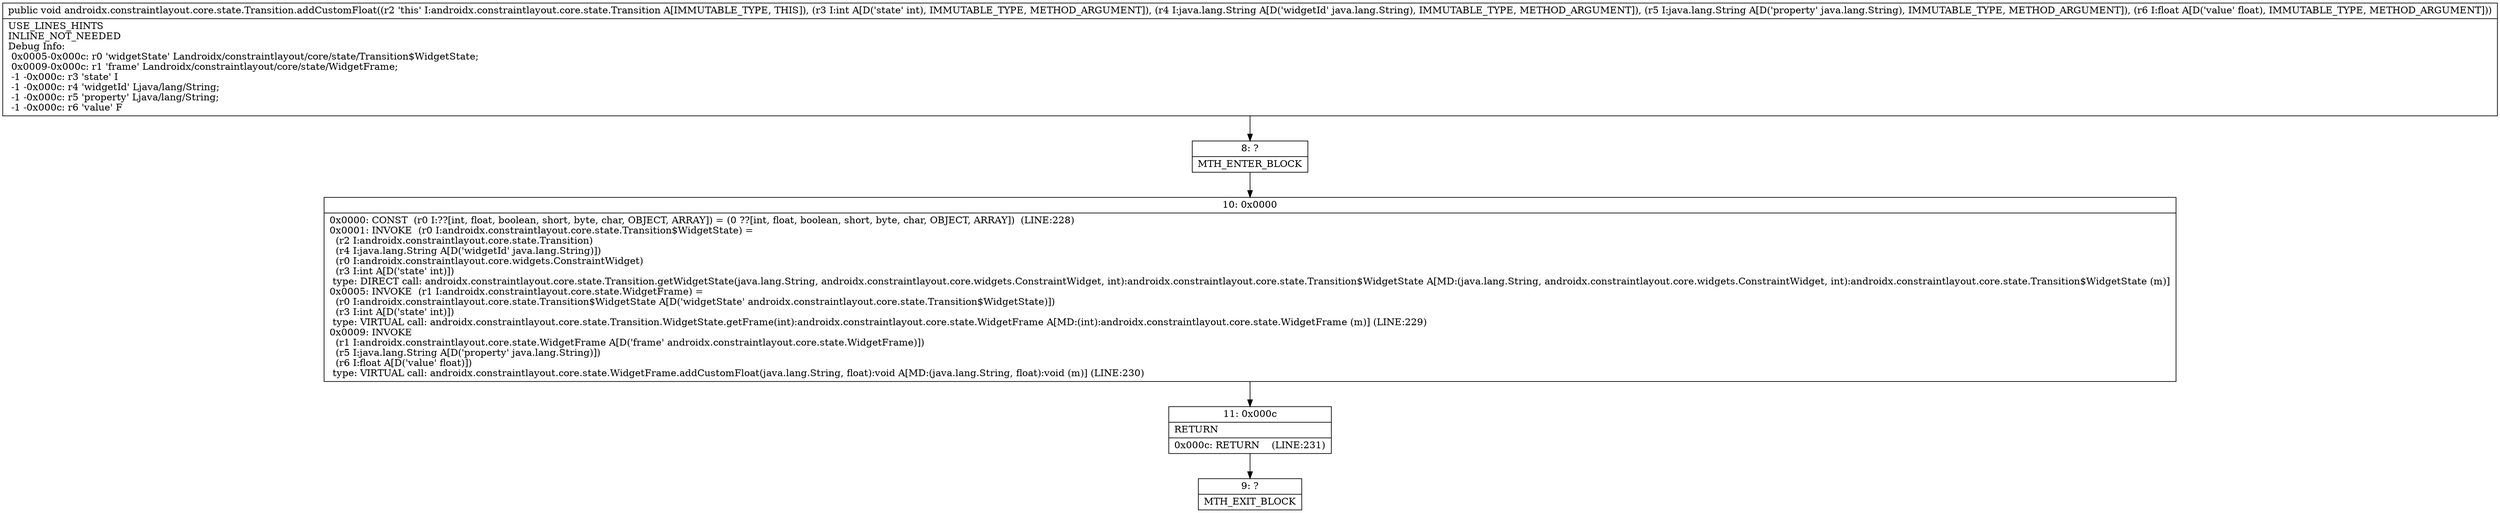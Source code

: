 digraph "CFG forandroidx.constraintlayout.core.state.Transition.addCustomFloat(ILjava\/lang\/String;Ljava\/lang\/String;F)V" {
Node_8 [shape=record,label="{8\:\ ?|MTH_ENTER_BLOCK\l}"];
Node_10 [shape=record,label="{10\:\ 0x0000|0x0000: CONST  (r0 I:??[int, float, boolean, short, byte, char, OBJECT, ARRAY]) = (0 ??[int, float, boolean, short, byte, char, OBJECT, ARRAY])  (LINE:228)\l0x0001: INVOKE  (r0 I:androidx.constraintlayout.core.state.Transition$WidgetState) = \l  (r2 I:androidx.constraintlayout.core.state.Transition)\l  (r4 I:java.lang.String A[D('widgetId' java.lang.String)])\l  (r0 I:androidx.constraintlayout.core.widgets.ConstraintWidget)\l  (r3 I:int A[D('state' int)])\l type: DIRECT call: androidx.constraintlayout.core.state.Transition.getWidgetState(java.lang.String, androidx.constraintlayout.core.widgets.ConstraintWidget, int):androidx.constraintlayout.core.state.Transition$WidgetState A[MD:(java.lang.String, androidx.constraintlayout.core.widgets.ConstraintWidget, int):androidx.constraintlayout.core.state.Transition$WidgetState (m)]\l0x0005: INVOKE  (r1 I:androidx.constraintlayout.core.state.WidgetFrame) = \l  (r0 I:androidx.constraintlayout.core.state.Transition$WidgetState A[D('widgetState' androidx.constraintlayout.core.state.Transition$WidgetState)])\l  (r3 I:int A[D('state' int)])\l type: VIRTUAL call: androidx.constraintlayout.core.state.Transition.WidgetState.getFrame(int):androidx.constraintlayout.core.state.WidgetFrame A[MD:(int):androidx.constraintlayout.core.state.WidgetFrame (m)] (LINE:229)\l0x0009: INVOKE  \l  (r1 I:androidx.constraintlayout.core.state.WidgetFrame A[D('frame' androidx.constraintlayout.core.state.WidgetFrame)])\l  (r5 I:java.lang.String A[D('property' java.lang.String)])\l  (r6 I:float A[D('value' float)])\l type: VIRTUAL call: androidx.constraintlayout.core.state.WidgetFrame.addCustomFloat(java.lang.String, float):void A[MD:(java.lang.String, float):void (m)] (LINE:230)\l}"];
Node_11 [shape=record,label="{11\:\ 0x000c|RETURN\l|0x000c: RETURN    (LINE:231)\l}"];
Node_9 [shape=record,label="{9\:\ ?|MTH_EXIT_BLOCK\l}"];
MethodNode[shape=record,label="{public void androidx.constraintlayout.core.state.Transition.addCustomFloat((r2 'this' I:androidx.constraintlayout.core.state.Transition A[IMMUTABLE_TYPE, THIS]), (r3 I:int A[D('state' int), IMMUTABLE_TYPE, METHOD_ARGUMENT]), (r4 I:java.lang.String A[D('widgetId' java.lang.String), IMMUTABLE_TYPE, METHOD_ARGUMENT]), (r5 I:java.lang.String A[D('property' java.lang.String), IMMUTABLE_TYPE, METHOD_ARGUMENT]), (r6 I:float A[D('value' float), IMMUTABLE_TYPE, METHOD_ARGUMENT]))  | USE_LINES_HINTS\lINLINE_NOT_NEEDED\lDebug Info:\l  0x0005\-0x000c: r0 'widgetState' Landroidx\/constraintlayout\/core\/state\/Transition$WidgetState;\l  0x0009\-0x000c: r1 'frame' Landroidx\/constraintlayout\/core\/state\/WidgetFrame;\l  \-1 \-0x000c: r3 'state' I\l  \-1 \-0x000c: r4 'widgetId' Ljava\/lang\/String;\l  \-1 \-0x000c: r5 'property' Ljava\/lang\/String;\l  \-1 \-0x000c: r6 'value' F\l}"];
MethodNode -> Node_8;Node_8 -> Node_10;
Node_10 -> Node_11;
Node_11 -> Node_9;
}

